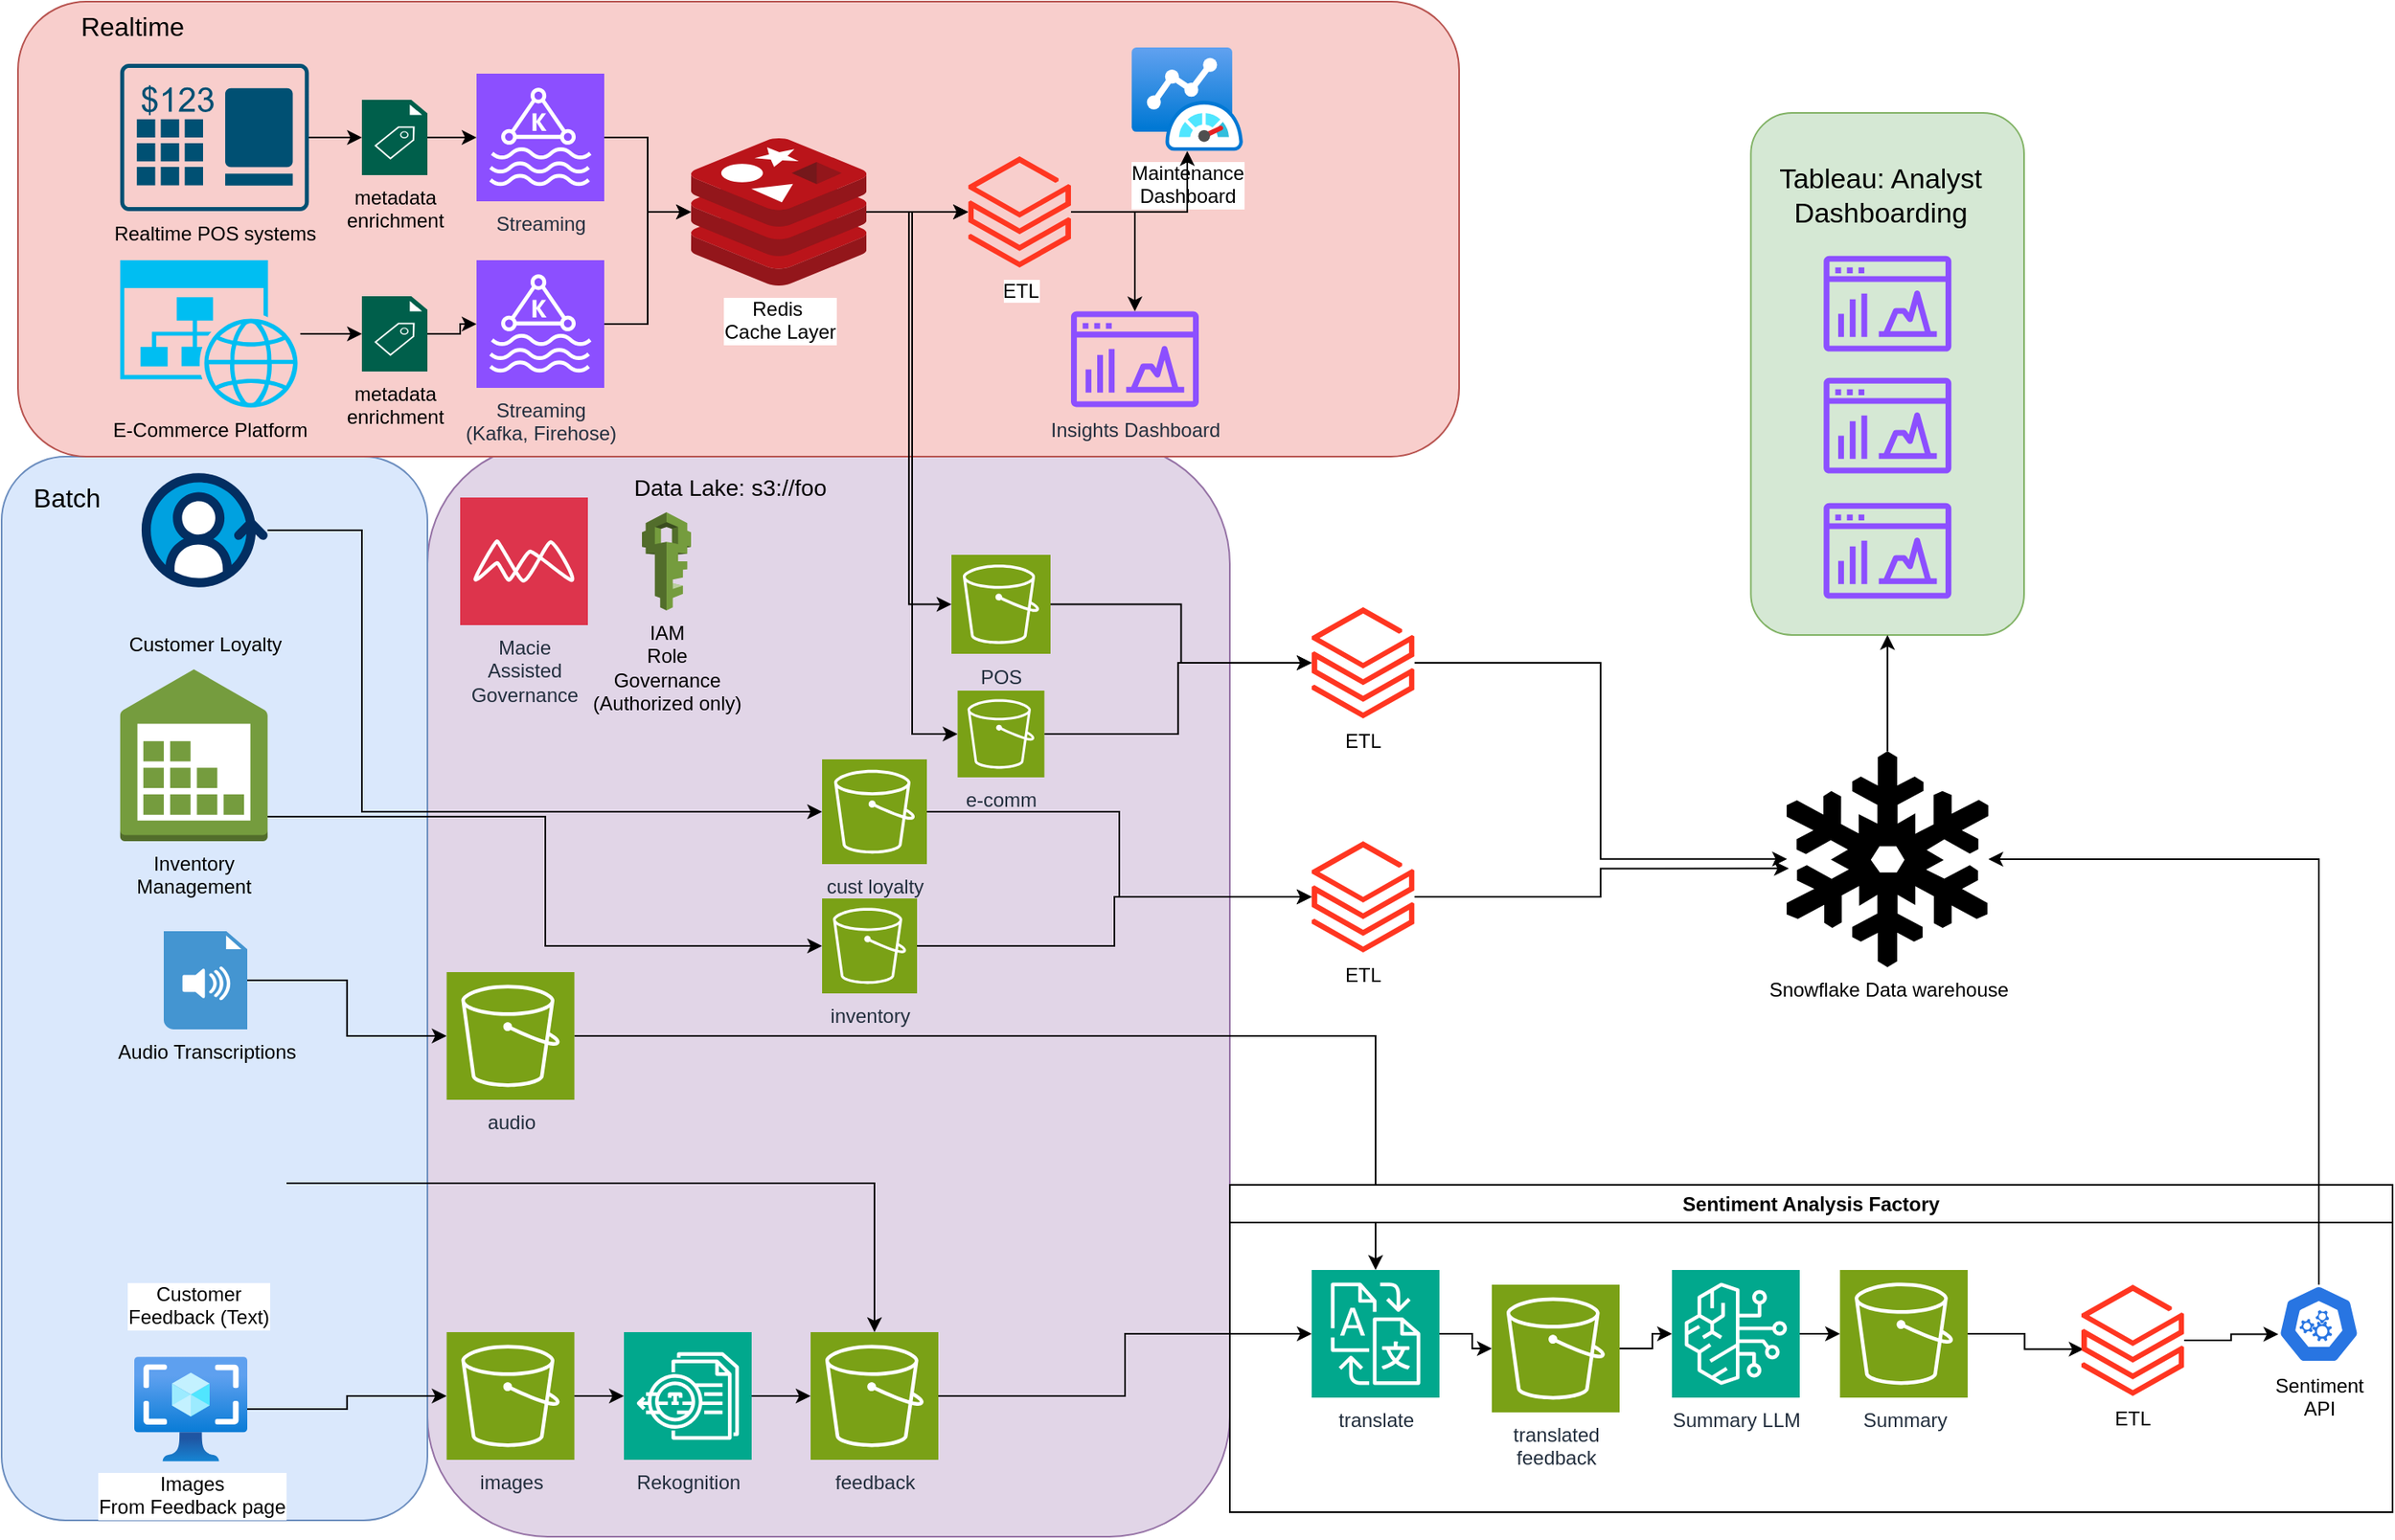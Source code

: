 <mxfile version="24.7.3" type="device">
  <diagram name="Page-1" id="2BfRxoZrWwSCoqgNsyMZ">
    <mxGraphModel dx="2528" dy="893" grid="1" gridSize="10" guides="1" tooltips="1" connect="1" arrows="1" fold="1" page="1" pageScale="1" pageWidth="850" pageHeight="1100" math="0" shadow="0">
      <root>
        <mxCell id="0" />
        <mxCell id="1" parent="0" />
        <mxCell id="VO-CeC91Fq87U0WWgzKU-139" value="" style="rounded=1;whiteSpace=wrap;html=1;fillColor=#d5e8d4;strokeColor=#82b366;" vertex="1" parent="1">
          <mxGeometry x="1018.18" y="170" width="166.82" height="319" as="geometry" />
        </mxCell>
        <mxCell id="VO-CeC91Fq87U0WWgzKU-131" value="" style="rounded=1;whiteSpace=wrap;html=1;fillColor=#e1d5e7;strokeColor=#9673a6;" vertex="1" parent="1">
          <mxGeometry x="210" y="371.95" width="490" height="668.05" as="geometry" />
        </mxCell>
        <mxCell id="VO-CeC91Fq87U0WWgzKU-121" value="" style="rounded=1;whiteSpace=wrap;html=1;fillColor=#dae8fc;strokeColor=#6c8ebf;" vertex="1" parent="1">
          <mxGeometry x="-50" y="380" width="260" height="650" as="geometry" />
        </mxCell>
        <mxCell id="VO-CeC91Fq87U0WWgzKU-120" value="" style="rounded=1;whiteSpace=wrap;html=1;fillColor=#f8cecc;strokeColor=#b85450;" vertex="1" parent="1">
          <mxGeometry x="-40" y="101.95" width="880" height="278.05" as="geometry" />
        </mxCell>
        <mxCell id="VO-CeC91Fq87U0WWgzKU-1" value="Realtime POS systems" style="sketch=0;points=[[0.015,0.015,0],[0.985,0.015,0],[0.985,0.985,0],[0.015,0.985,0],[0.25,0,0],[0.5,0,0],[0.75,0,0],[1,0.25,0],[1,0.5,0],[1,0.75,0],[0.75,1,0],[0.5,1,0],[0.25,1,0],[0,0.75,0],[0,0.5,0],[0,0.25,0]];verticalLabelPosition=bottom;html=1;verticalAlign=top;aspect=fixed;align=center;pointerEvents=1;shape=mxgraph.cisco19.pos;fillColor=#005073;strokeColor=none;" vertex="1" parent="1">
          <mxGeometry x="22.4" y="140" width="115.2" height="90" as="geometry" />
        </mxCell>
        <mxCell id="VO-CeC91Fq87U0WWgzKU-11" style="edgeStyle=orthogonalEdgeStyle;rounded=0;orthogonalLoop=1;jettySize=auto;html=1;" edge="1" parent="1" source="VO-CeC91Fq87U0WWgzKU-63" target="VO-CeC91Fq87U0WWgzKU-10">
          <mxGeometry relative="1" as="geometry" />
        </mxCell>
        <mxCell id="VO-CeC91Fq87U0WWgzKU-2" value="E-Commerce Platform" style="verticalLabelPosition=bottom;html=1;verticalAlign=top;align=center;strokeColor=none;fillColor=#00BEF2;shape=mxgraph.azure.website_generic;pointerEvents=1;" vertex="1" parent="1">
          <mxGeometry x="22.4" y="260" width="110" height="90" as="geometry" />
        </mxCell>
        <mxCell id="VO-CeC91Fq87U0WWgzKU-5" value="Inventory&lt;div&gt;Management&lt;/div&gt;" style="outlineConnect=0;dashed=0;verticalLabelPosition=bottom;verticalAlign=top;align=center;html=1;shape=mxgraph.aws3.inventory;fillColor=#759C3E;gradientColor=none;" vertex="1" parent="1">
          <mxGeometry x="22.4" y="510" width="90" height="105" as="geometry" />
        </mxCell>
        <mxCell id="VO-CeC91Fq87U0WWgzKU-6" value="Customer Loyalty" style="verticalLabelPosition=bottom;aspect=fixed;html=1;shape=mxgraph.salesforce.customer_360;" vertex="1" parent="1">
          <mxGeometry x="35.48" y="390" width="76.92" height="70" as="geometry" />
        </mxCell>
        <mxCell id="VO-CeC91Fq87U0WWgzKU-7" value="Audio Transcriptions" style="shadow=0;dashed=0;html=1;strokeColor=none;fillColor=#4495D1;labelPosition=center;verticalLabelPosition=bottom;verticalAlign=top;align=center;outlineConnect=0;shape=mxgraph.veeam.audio_file;" vertex="1" parent="1">
          <mxGeometry x="49" y="670" width="51" height="60" as="geometry" />
        </mxCell>
        <mxCell id="VO-CeC91Fq87U0WWgzKU-47" style="edgeStyle=orthogonalEdgeStyle;rounded=0;orthogonalLoop=1;jettySize=auto;html=1;" edge="1" parent="1" source="VO-CeC91Fq87U0WWgzKU-8" target="VO-CeC91Fq87U0WWgzKU-43">
          <mxGeometry relative="1" as="geometry" />
        </mxCell>
        <mxCell id="VO-CeC91Fq87U0WWgzKU-8" value="Customer&lt;div&gt;Feedback (Text)&lt;/div&gt;" style="shape=image;html=1;verticalAlign=top;verticalLabelPosition=bottom;labelBackgroundColor=#ffffff;imageAspect=0;aspect=fixed;image=https://cdn3.iconfinder.com/data/icons/customer-experience-1/32/Survey-128.png" vertex="1" parent="1">
          <mxGeometry x="16" y="770" width="108" height="108" as="geometry" />
        </mxCell>
        <mxCell id="VO-CeC91Fq87U0WWgzKU-27" style="edgeStyle=orthogonalEdgeStyle;rounded=0;orthogonalLoop=1;jettySize=auto;html=1;" edge="1" parent="1" source="VO-CeC91Fq87U0WWgzKU-9" target="VO-CeC91Fq87U0WWgzKU-25">
          <mxGeometry relative="1" as="geometry" />
        </mxCell>
        <mxCell id="VO-CeC91Fq87U0WWgzKU-9" value="Streaming" style="sketch=0;points=[[0,0,0],[0.25,0,0],[0.5,0,0],[0.75,0,0],[1,0,0],[0,1,0],[0.25,1,0],[0.5,1,0],[0.75,1,0],[1,1,0],[0,0.25,0],[0,0.5,0],[0,0.75,0],[1,0.25,0],[1,0.5,0],[1,0.75,0]];outlineConnect=0;fontColor=#232F3E;fillColor=#8C4FFF;strokeColor=#ffffff;dashed=0;verticalLabelPosition=bottom;verticalAlign=top;align=center;html=1;fontSize=12;fontStyle=0;aspect=fixed;shape=mxgraph.aws4.resourceIcon;resIcon=mxgraph.aws4.managed_streaming_for_kafka;" vertex="1" parent="1">
          <mxGeometry x="240" y="146" width="78" height="78" as="geometry" />
        </mxCell>
        <mxCell id="VO-CeC91Fq87U0WWgzKU-26" style="edgeStyle=orthogonalEdgeStyle;rounded=0;orthogonalLoop=1;jettySize=auto;html=1;" edge="1" parent="1" source="VO-CeC91Fq87U0WWgzKU-10" target="VO-CeC91Fq87U0WWgzKU-25">
          <mxGeometry relative="1" as="geometry" />
        </mxCell>
        <mxCell id="VO-CeC91Fq87U0WWgzKU-12" style="edgeStyle=orthogonalEdgeStyle;rounded=0;orthogonalLoop=1;jettySize=auto;html=1;entryX=0;entryY=0.5;entryDx=0;entryDy=0;entryPerimeter=0;" edge="1" parent="1" source="VO-CeC91Fq87U0WWgzKU-61" target="VO-CeC91Fq87U0WWgzKU-9">
          <mxGeometry relative="1" as="geometry" />
        </mxCell>
        <mxCell id="VO-CeC91Fq87U0WWgzKU-117" style="edgeStyle=orthogonalEdgeStyle;rounded=0;orthogonalLoop=1;jettySize=auto;html=1;" edge="1" parent="1" source="VO-CeC91Fq87U0WWgzKU-25" target="VO-CeC91Fq87U0WWgzKU-115">
          <mxGeometry relative="1" as="geometry" />
        </mxCell>
        <mxCell id="VO-CeC91Fq87U0WWgzKU-25" value="Redis&amp;nbsp;&lt;div&gt;Cache Layer&lt;/div&gt;" style="image;sketch=0;aspect=fixed;html=1;points=[];align=center;fontSize=12;image=img/lib/mscae/Cache_Redis_Product.svg;" vertex="1" parent="1">
          <mxGeometry x="371" y="185.5" width="107.14" height="90" as="geometry" />
        </mxCell>
        <mxCell id="VO-CeC91Fq87U0WWgzKU-143" style="edgeStyle=orthogonalEdgeStyle;rounded=0;orthogonalLoop=1;jettySize=auto;html=1;entryX=0.5;entryY=1;entryDx=0;entryDy=0;" edge="1" parent="1" source="VO-CeC91Fq87U0WWgzKU-38" target="VO-CeC91Fq87U0WWgzKU-139">
          <mxGeometry relative="1" as="geometry" />
        </mxCell>
        <mxCell id="VO-CeC91Fq87U0WWgzKU-38" value="Snowflake Data warehouse" style="shape=mxgraph.signs.nature.snowflake;html=1;pointerEvents=1;fillColor=#000000;strokeColor=none;verticalLabelPosition=bottom;verticalAlign=top;align=center;" vertex="1" parent="1">
          <mxGeometry x="1040" y="560" width="123.18" height="132" as="geometry" />
        </mxCell>
        <mxCell id="VO-CeC91Fq87U0WWgzKU-44" style="edgeStyle=orthogonalEdgeStyle;rounded=0;orthogonalLoop=1;jettySize=auto;html=1;entryX=0;entryY=0.5;entryDx=0;entryDy=0;entryPerimeter=0;" edge="1" parent="1" source="VO-CeC91Fq87U0WWgzKU-6" target="VO-CeC91Fq87U0WWgzKU-40">
          <mxGeometry relative="1" as="geometry">
            <Array as="points">
              <mxPoint x="170" y="425" />
              <mxPoint x="170" y="597" />
            </Array>
          </mxGeometry>
        </mxCell>
        <mxCell id="VO-CeC91Fq87U0WWgzKU-46" style="edgeStyle=orthogonalEdgeStyle;rounded=0;orthogonalLoop=1;jettySize=auto;html=1;entryX=0;entryY=0.5;entryDx=0;entryDy=0;entryPerimeter=0;" edge="1" parent="1" source="VO-CeC91Fq87U0WWgzKU-7" target="VO-CeC91Fq87U0WWgzKU-42">
          <mxGeometry relative="1" as="geometry" />
        </mxCell>
        <mxCell id="VO-CeC91Fq87U0WWgzKU-62" value="" style="edgeStyle=orthogonalEdgeStyle;rounded=0;orthogonalLoop=1;jettySize=auto;html=1;entryX=0;entryY=0.5;entryDx=0;entryDy=0;entryPerimeter=0;" edge="1" parent="1" source="VO-CeC91Fq87U0WWgzKU-1" target="VO-CeC91Fq87U0WWgzKU-61">
          <mxGeometry relative="1" as="geometry">
            <mxPoint x="138" y="185" as="sourcePoint" />
            <mxPoint x="320" y="172" as="targetPoint" />
          </mxGeometry>
        </mxCell>
        <mxCell id="VO-CeC91Fq87U0WWgzKU-61" value="metadata&lt;div&gt;enrichment&lt;/div&gt;" style="sketch=0;pointerEvents=1;shadow=0;dashed=0;html=1;strokeColor=none;fillColor=#005F4B;labelPosition=center;verticalLabelPosition=bottom;verticalAlign=top;align=center;outlineConnect=0;shape=mxgraph.veeam2.metadata_file;" vertex="1" parent="1">
          <mxGeometry x="170" y="161.95" width="40" height="46.1" as="geometry" />
        </mxCell>
        <mxCell id="VO-CeC91Fq87U0WWgzKU-64" value="" style="edgeStyle=orthogonalEdgeStyle;rounded=0;orthogonalLoop=1;jettySize=auto;html=1;" edge="1" parent="1" source="VO-CeC91Fq87U0WWgzKU-2" target="VO-CeC91Fq87U0WWgzKU-63">
          <mxGeometry relative="1" as="geometry">
            <mxPoint x="132" y="305" as="sourcePoint" />
            <mxPoint x="300" y="279" as="targetPoint" />
          </mxGeometry>
        </mxCell>
        <mxCell id="VO-CeC91Fq87U0WWgzKU-63" value="metadata&lt;div&gt;enrichment&lt;/div&gt;" style="sketch=0;pointerEvents=1;shadow=0;dashed=0;html=1;strokeColor=none;fillColor=#005F4B;labelPosition=center;verticalLabelPosition=bottom;verticalAlign=top;align=center;outlineConnect=0;shape=mxgraph.veeam2.metadata_file;" vertex="1" parent="1">
          <mxGeometry x="170" y="281.95" width="40" height="46.1" as="geometry" />
        </mxCell>
        <mxCell id="VO-CeC91Fq87U0WWgzKU-56" style="edgeStyle=orthogonalEdgeStyle;rounded=0;orthogonalLoop=1;jettySize=auto;html=1;exitX=1;exitY=0.5;exitDx=0;exitDy=0;exitPerimeter=0;" edge="1" parent="1" source="VO-CeC91Fq87U0WWgzKU-43" target="VO-CeC91Fq87U0WWgzKU-55">
          <mxGeometry relative="1" as="geometry" />
        </mxCell>
        <mxCell id="VO-CeC91Fq87U0WWgzKU-68" style="edgeStyle=orthogonalEdgeStyle;rounded=0;orthogonalLoop=1;jettySize=auto;html=1;entryX=0.5;entryY=0;entryDx=0;entryDy=0;entryPerimeter=0;" edge="1" parent="1" source="VO-CeC91Fq87U0WWgzKU-42" target="VO-CeC91Fq87U0WWgzKU-55">
          <mxGeometry relative="1" as="geometry" />
        </mxCell>
        <mxCell id="VO-CeC91Fq87U0WWgzKU-76" style="edgeStyle=orthogonalEdgeStyle;rounded=0;orthogonalLoop=1;jettySize=auto;html=1;" edge="1" parent="1" source="VO-CeC91Fq87U0WWgzKU-74" target="VO-CeC91Fq87U0WWgzKU-75">
          <mxGeometry relative="1" as="geometry" />
        </mxCell>
        <mxCell id="VO-CeC91Fq87U0WWgzKU-74" value="Images&lt;div&gt;From Feedback page&lt;/div&gt;" style="image;aspect=fixed;html=1;points=[];align=center;fontSize=12;image=img/lib/azure2/compute/Images.svg;" vertex="1" parent="1">
          <mxGeometry x="31" y="930" width="69" height="64" as="geometry" />
        </mxCell>
        <mxCell id="VO-CeC91Fq87U0WWgzKU-85" value="Sentiment Analysis Factory" style="swimlane;whiteSpace=wrap;html=1;" vertex="1" parent="1">
          <mxGeometry x="700" y="825" width="710" height="200" as="geometry" />
        </mxCell>
        <mxCell id="VO-CeC91Fq87U0WWgzKU-87" value="Sentiment&lt;div&gt;API&lt;/div&gt;" style="aspect=fixed;sketch=0;html=1;dashed=0;whitespace=wrap;verticalLabelPosition=bottom;verticalAlign=top;fillColor=#2875E2;strokeColor=#ffffff;points=[[0.005,0.63,0],[0.1,0.2,0],[0.9,0.2,0],[0.5,0,0],[0.995,0.63,0],[0.72,0.99,0],[0.5,1,0],[0.28,0.99,0]];shape=mxgraph.kubernetes.icon2;prIcon=api" vertex="1" parent="VO-CeC91Fq87U0WWgzKU-85">
          <mxGeometry x="640" y="61" width="50" height="48" as="geometry" />
        </mxCell>
        <mxCell id="VO-CeC91Fq87U0WWgzKU-55" value="translate" style="sketch=0;points=[[0,0,0],[0.25,0,0],[0.5,0,0],[0.75,0,0],[1,0,0],[0,1,0],[0.25,1,0],[0.5,1,0],[0.75,1,0],[1,1,0],[0,0.25,0],[0,0.5,0],[0,0.75,0],[1,0.25,0],[1,0.5,0],[1,0.75,0]];outlineConnect=0;fontColor=#232F3E;fillColor=#01A88D;strokeColor=#ffffff;dashed=0;verticalLabelPosition=bottom;verticalAlign=top;align=center;html=1;fontSize=12;fontStyle=0;aspect=fixed;shape=mxgraph.aws4.resourceIcon;resIcon=mxgraph.aws4.translate;" vertex="1" parent="VO-CeC91Fq87U0WWgzKU-85">
          <mxGeometry x="50" y="52" width="78" height="78" as="geometry" />
        </mxCell>
        <mxCell id="VO-CeC91Fq87U0WWgzKU-65" value="translated&lt;div&gt;feedback&lt;/div&gt;" style="sketch=0;points=[[0,0,0],[0.25,0,0],[0.5,0,0],[0.75,0,0],[1,0,0],[0,1,0],[0.25,1,0],[0.5,1,0],[0.75,1,0],[1,1,0],[0,0.25,0],[0,0.5,0],[0,0.75,0],[1,0.25,0],[1,0.5,0],[1,0.75,0]];outlineConnect=0;fontColor=#232F3E;fillColor=#7AA116;strokeColor=#ffffff;dashed=0;verticalLabelPosition=bottom;verticalAlign=top;align=center;html=1;fontSize=12;fontStyle=0;aspect=fixed;shape=mxgraph.aws4.resourceIcon;resIcon=mxgraph.aws4.s3;" vertex="1" parent="VO-CeC91Fq87U0WWgzKU-85">
          <mxGeometry x="160" y="61" width="78" height="78" as="geometry" />
        </mxCell>
        <mxCell id="VO-CeC91Fq87U0WWgzKU-70" value="Summary LLM" style="sketch=0;points=[[0,0,0],[0.25,0,0],[0.5,0,0],[0.75,0,0],[1,0,0],[0,1,0],[0.25,1,0],[0.5,1,0],[0.75,1,0],[1,1,0],[0,0.25,0],[0,0.5,0],[0,0.75,0],[1,0.25,0],[1,0.5,0],[1,0.75,0]];outlineConnect=0;fontColor=#232F3E;fillColor=#01A88D;strokeColor=#ffffff;dashed=0;verticalLabelPosition=bottom;verticalAlign=top;align=center;html=1;fontSize=12;fontStyle=0;aspect=fixed;shape=mxgraph.aws4.resourceIcon;resIcon=mxgraph.aws4.bedrock;" vertex="1" parent="VO-CeC91Fq87U0WWgzKU-85">
          <mxGeometry x="270" y="52" width="78" height="78" as="geometry" />
        </mxCell>
        <mxCell id="VO-CeC91Fq87U0WWgzKU-71" style="edgeStyle=orthogonalEdgeStyle;rounded=0;orthogonalLoop=1;jettySize=auto;html=1;" edge="1" parent="VO-CeC91Fq87U0WWgzKU-85" source="VO-CeC91Fq87U0WWgzKU-65" target="VO-CeC91Fq87U0WWgzKU-70">
          <mxGeometry relative="1" as="geometry" />
        </mxCell>
        <mxCell id="VO-CeC91Fq87U0WWgzKU-72" value="Summary" style="sketch=0;points=[[0,0,0],[0.25,0,0],[0.5,0,0],[0.75,0,0],[1,0,0],[0,1,0],[0.25,1,0],[0.5,1,0],[0.75,1,0],[1,1,0],[0,0.25,0],[0,0.5,0],[0,0.75,0],[1,0.25,0],[1,0.5,0],[1,0.75,0]];outlineConnect=0;fontColor=#232F3E;fillColor=#7AA116;strokeColor=#ffffff;dashed=0;verticalLabelPosition=bottom;verticalAlign=top;align=center;html=1;fontSize=12;fontStyle=0;aspect=fixed;shape=mxgraph.aws4.resourceIcon;resIcon=mxgraph.aws4.s3;" vertex="1" parent="VO-CeC91Fq87U0WWgzKU-85">
          <mxGeometry x="372.59" y="52" width="78" height="78" as="geometry" />
        </mxCell>
        <mxCell id="VO-CeC91Fq87U0WWgzKU-73" style="edgeStyle=orthogonalEdgeStyle;rounded=0;orthogonalLoop=1;jettySize=auto;html=1;" edge="1" parent="VO-CeC91Fq87U0WWgzKU-85" source="VO-CeC91Fq87U0WWgzKU-70" target="VO-CeC91Fq87U0WWgzKU-72">
          <mxGeometry relative="1" as="geometry" />
        </mxCell>
        <mxCell id="VO-CeC91Fq87U0WWgzKU-90" value="" style="edgeStyle=orthogonalEdgeStyle;rounded=0;orthogonalLoop=1;jettySize=auto;html=1;entryX=0.022;entryY=0.58;entryDx=0;entryDy=0;entryPerimeter=0;" edge="1" parent="VO-CeC91Fq87U0WWgzKU-85" source="VO-CeC91Fq87U0WWgzKU-72" target="VO-CeC91Fq87U0WWgzKU-135">
          <mxGeometry relative="1" as="geometry">
            <mxPoint x="451" y="111" as="sourcePoint" />
            <mxPoint x="490.6" y="98.8" as="targetPoint" />
          </mxGeometry>
        </mxCell>
        <mxCell id="VO-CeC91Fq87U0WWgzKU-134" style="edgeStyle=orthogonalEdgeStyle;rounded=0;orthogonalLoop=1;jettySize=auto;html=1;entryX=0;entryY=0.5;entryDx=0;entryDy=0;entryPerimeter=0;" edge="1" parent="VO-CeC91Fq87U0WWgzKU-85" source="VO-CeC91Fq87U0WWgzKU-55" target="VO-CeC91Fq87U0WWgzKU-65">
          <mxGeometry relative="1" as="geometry" />
        </mxCell>
        <mxCell id="VO-CeC91Fq87U0WWgzKU-135" value="ETL" style="image;aspect=fixed;html=1;points=[];align=center;fontSize=12;image=img/lib/azure2/analytics/Azure_Databricks.svg;" vertex="1" parent="VO-CeC91Fq87U0WWgzKU-85">
          <mxGeometry x="520" y="61" width="62.8" height="68" as="geometry" />
        </mxCell>
        <mxCell id="VO-CeC91Fq87U0WWgzKU-137" style="edgeStyle=orthogonalEdgeStyle;rounded=0;orthogonalLoop=1;jettySize=auto;html=1;entryX=0.005;entryY=0.63;entryDx=0;entryDy=0;entryPerimeter=0;" edge="1" parent="VO-CeC91Fq87U0WWgzKU-85" source="VO-CeC91Fq87U0WWgzKU-135" target="VO-CeC91Fq87U0WWgzKU-87">
          <mxGeometry relative="1" as="geometry" />
        </mxCell>
        <mxCell id="VO-CeC91Fq87U0WWgzKU-94" style="edgeStyle=orthogonalEdgeStyle;rounded=0;orthogonalLoop=1;jettySize=auto;html=1;entryX=0.011;entryY=0.543;entryDx=0;entryDy=0;entryPerimeter=0;" edge="1" parent="1" source="VO-CeC91Fq87U0WWgzKU-109" target="VO-CeC91Fq87U0WWgzKU-38">
          <mxGeometry relative="1" as="geometry" />
        </mxCell>
        <mxCell id="VO-CeC91Fq87U0WWgzKU-95" style="edgeStyle=orthogonalEdgeStyle;rounded=0;orthogonalLoop=1;jettySize=auto;html=1;" edge="1" parent="1" source="VO-CeC91Fq87U0WWgzKU-87" target="VO-CeC91Fq87U0WWgzKU-38">
          <mxGeometry relative="1" as="geometry">
            <Array as="points">
              <mxPoint x="1365" y="626" />
            </Array>
          </mxGeometry>
        </mxCell>
        <mxCell id="VO-CeC91Fq87U0WWgzKU-97" style="edgeStyle=orthogonalEdgeStyle;rounded=0;orthogonalLoop=1;jettySize=auto;html=1;entryX=0;entryY=0.5;entryDx=0;entryDy=0;entryPerimeter=0;" edge="1" parent="1" source="VO-CeC91Fq87U0WWgzKU-5" target="VO-CeC91Fq87U0WWgzKU-41">
          <mxGeometry relative="1" as="geometry">
            <Array as="points">
              <mxPoint x="282" y="600" />
              <mxPoint x="282" y="679" />
            </Array>
          </mxGeometry>
        </mxCell>
        <mxCell id="VO-CeC91Fq87U0WWgzKU-101" style="edgeStyle=orthogonalEdgeStyle;rounded=0;orthogonalLoop=1;jettySize=auto;html=1;entryX=0;entryY=0.5;entryDx=0;entryDy=0;entryPerimeter=0;" edge="1" parent="1" source="VO-CeC91Fq87U0WWgzKU-25" target="VO-CeC91Fq87U0WWgzKU-51">
          <mxGeometry relative="1" as="geometry" />
        </mxCell>
        <mxCell id="VO-CeC91Fq87U0WWgzKU-102" style="edgeStyle=orthogonalEdgeStyle;rounded=0;orthogonalLoop=1;jettySize=auto;html=1;entryX=0;entryY=0.5;entryDx=0;entryDy=0;entryPerimeter=0;" edge="1" parent="1" source="VO-CeC91Fq87U0WWgzKU-25" target="VO-CeC91Fq87U0WWgzKU-48">
          <mxGeometry relative="1" as="geometry">
            <Array as="points">
              <mxPoint x="506" y="231" />
              <mxPoint x="506" y="549" />
            </Array>
          </mxGeometry>
        </mxCell>
        <mxCell id="VO-CeC91Fq87U0WWgzKU-106" style="edgeStyle=orthogonalEdgeStyle;rounded=0;orthogonalLoop=1;jettySize=auto;html=1;entryX=0.002;entryY=0.499;entryDx=0;entryDy=0;entryPerimeter=0;" edge="1" parent="1" source="VO-CeC91Fq87U0WWgzKU-107" target="VO-CeC91Fq87U0WWgzKU-38">
          <mxGeometry relative="1" as="geometry" />
        </mxCell>
        <mxCell id="VO-CeC91Fq87U0WWgzKU-107" value="ETL" style="image;aspect=fixed;html=1;points=[];align=center;fontSize=12;image=img/lib/azure2/analytics/Azure_Databricks.svg;" vertex="1" parent="1">
          <mxGeometry x="750" y="472" width="62.8" height="68" as="geometry" />
        </mxCell>
        <mxCell id="VO-CeC91Fq87U0WWgzKU-109" value="ETL" style="image;aspect=fixed;html=1;points=[];align=center;fontSize=12;image=img/lib/azure2/analytics/Azure_Databricks.svg;" vertex="1" parent="1">
          <mxGeometry x="750" y="615" width="62.8" height="68" as="geometry" />
        </mxCell>
        <mxCell id="VO-CeC91Fq87U0WWgzKU-111" style="edgeStyle=orthogonalEdgeStyle;rounded=0;orthogonalLoop=1;jettySize=auto;html=1;" edge="1" parent="1" source="VO-CeC91Fq87U0WWgzKU-51" target="VO-CeC91Fq87U0WWgzKU-107">
          <mxGeometry relative="1" as="geometry" />
        </mxCell>
        <mxCell id="VO-CeC91Fq87U0WWgzKU-112" style="edgeStyle=orthogonalEdgeStyle;rounded=0;orthogonalLoop=1;jettySize=auto;html=1;" edge="1" parent="1" source="VO-CeC91Fq87U0WWgzKU-48" target="VO-CeC91Fq87U0WWgzKU-107">
          <mxGeometry relative="1" as="geometry" />
        </mxCell>
        <mxCell id="VO-CeC91Fq87U0WWgzKU-113" style="edgeStyle=orthogonalEdgeStyle;rounded=0;orthogonalLoop=1;jettySize=auto;html=1;" edge="1" parent="1" source="VO-CeC91Fq87U0WWgzKU-40" target="VO-CeC91Fq87U0WWgzKU-109">
          <mxGeometry relative="1" as="geometry" />
        </mxCell>
        <mxCell id="VO-CeC91Fq87U0WWgzKU-114" style="edgeStyle=orthogonalEdgeStyle;rounded=0;orthogonalLoop=1;jettySize=auto;html=1;" edge="1" parent="1" source="VO-CeC91Fq87U0WWgzKU-41" target="VO-CeC91Fq87U0WWgzKU-109">
          <mxGeometry relative="1" as="geometry" />
        </mxCell>
        <mxCell id="VO-CeC91Fq87U0WWgzKU-116" value="" style="edgeStyle=orthogonalEdgeStyle;rounded=0;orthogonalLoop=1;jettySize=auto;html=1;" edge="1" parent="1" source="VO-CeC91Fq87U0WWgzKU-25" target="VO-CeC91Fq87U0WWgzKU-115">
          <mxGeometry relative="1" as="geometry">
            <mxPoint x="478" y="231" as="sourcePoint" />
            <mxPoint x="640" y="162" as="targetPoint" />
          </mxGeometry>
        </mxCell>
        <mxCell id="VO-CeC91Fq87U0WWgzKU-10" value="Streaming&lt;div&gt;(Kafka, Firehose)&lt;/div&gt;" style="sketch=0;points=[[0,0,0],[0.25,0,0],[0.5,0,0],[0.75,0,0],[1,0,0],[0,1,0],[0.25,1,0],[0.5,1,0],[0.75,1,0],[1,1,0],[0,0.25,0],[0,0.5,0],[0,0.75,0],[1,0.25,0],[1,0.5,0],[1,0.75,0]];outlineConnect=0;fontColor=#232F3E;fillColor=#8C4FFF;strokeColor=#ffffff;dashed=0;verticalLabelPosition=bottom;verticalAlign=top;align=center;html=1;fontSize=12;fontStyle=0;aspect=fixed;shape=mxgraph.aws4.resourceIcon;resIcon=mxgraph.aws4.managed_streaming_for_kafka;" vertex="1" parent="1">
          <mxGeometry x="240" y="260" width="78" height="78" as="geometry" />
        </mxCell>
        <mxCell id="VO-CeC91Fq87U0WWgzKU-32" value="Insights Dashboard" style="sketch=0;outlineConnect=0;fontColor=#232F3E;gradientColor=none;fillColor=#8C4FFF;strokeColor=none;dashed=0;verticalLabelPosition=bottom;verticalAlign=top;align=center;html=1;fontSize=12;fontStyle=0;aspect=fixed;pointerEvents=1;shape=mxgraph.aws4.opensearch_dashboards;" vertex="1" parent="1">
          <mxGeometry x="603" y="291" width="78" height="59" as="geometry" />
        </mxCell>
        <mxCell id="VO-CeC91Fq87U0WWgzKU-29" value="Maintenance&lt;div&gt;Dashboard&lt;/div&gt;" style="image;aspect=fixed;html=1;points=[];align=center;fontSize=12;image=img/lib/azure2/other/Azure_Monitor_Dashboard.svg;" vertex="1" parent="1">
          <mxGeometry x="640" y="130" width="68" height="63.2" as="geometry" />
        </mxCell>
        <mxCell id="VO-CeC91Fq87U0WWgzKU-119" style="edgeStyle=orthogonalEdgeStyle;rounded=0;orthogonalLoop=1;jettySize=auto;html=1;" edge="1" parent="1" source="VO-CeC91Fq87U0WWgzKU-115" target="VO-CeC91Fq87U0WWgzKU-32">
          <mxGeometry relative="1" as="geometry">
            <Array as="points">
              <mxPoint x="642" y="231" />
            </Array>
          </mxGeometry>
        </mxCell>
        <mxCell id="VO-CeC91Fq87U0WWgzKU-115" value="ETL" style="image;aspect=fixed;html=1;points=[];align=center;fontSize=12;image=img/lib/azure2/analytics/Azure_Databricks.svg;" vertex="1" parent="1">
          <mxGeometry x="540.2" y="196.5" width="62.8" height="68" as="geometry" />
        </mxCell>
        <mxCell id="VO-CeC91Fq87U0WWgzKU-30" style="edgeStyle=orthogonalEdgeStyle;rounded=0;orthogonalLoop=1;jettySize=auto;html=1;" edge="1" parent="1" source="VO-CeC91Fq87U0WWgzKU-115" target="VO-CeC91Fq87U0WWgzKU-29">
          <mxGeometry relative="1" as="geometry" />
        </mxCell>
        <mxCell id="VO-CeC91Fq87U0WWgzKU-122" value="" style="sketch=0;outlineConnect=0;fontColor=#232F3E;gradientColor=none;fillColor=#8C4FFF;strokeColor=none;dashed=0;verticalLabelPosition=bottom;verticalAlign=top;align=center;html=1;fontSize=12;fontStyle=0;aspect=fixed;pointerEvents=1;shape=mxgraph.aws4.opensearch_dashboards;" vertex="1" parent="1">
          <mxGeometry x="1062.59" y="331.55" width="78" height="59" as="geometry" />
        </mxCell>
        <mxCell id="VO-CeC91Fq87U0WWgzKU-123" value="" style="sketch=0;outlineConnect=0;fontColor=#232F3E;gradientColor=none;fillColor=#8C4FFF;strokeColor=none;dashed=0;verticalLabelPosition=bottom;verticalAlign=top;align=center;html=1;fontSize=12;fontStyle=0;aspect=fixed;pointerEvents=1;shape=mxgraph.aws4.opensearch_dashboards;" vertex="1" parent="1">
          <mxGeometry x="1062.59" y="257.05" width="78" height="59" as="geometry" />
        </mxCell>
        <mxCell id="VO-CeC91Fq87U0WWgzKU-124" value="" style="sketch=0;outlineConnect=0;fontColor=#232F3E;gradientColor=none;fillColor=#8C4FFF;strokeColor=none;dashed=0;verticalLabelPosition=bottom;verticalAlign=top;align=center;html=1;fontSize=12;fontStyle=0;aspect=fixed;pointerEvents=1;shape=mxgraph.aws4.opensearch_dashboards;" vertex="1" parent="1">
          <mxGeometry x="1062.59" y="408.05" width="78" height="59" as="geometry" />
        </mxCell>
        <mxCell id="VO-CeC91Fq87U0WWgzKU-128" value="Realtime" style="text;html=1;align=center;verticalAlign=middle;whiteSpace=wrap;rounded=0;fontSize=16;" vertex="1" parent="1">
          <mxGeometry y="101.95" width="60" height="30" as="geometry" />
        </mxCell>
        <mxCell id="VO-CeC91Fq87U0WWgzKU-130" value="Batch" style="text;html=1;align=center;verticalAlign=middle;whiteSpace=wrap;rounded=0;fontSize=16;" vertex="1" parent="1">
          <mxGeometry x="-40" y="390.0" width="60" height="30" as="geometry" />
        </mxCell>
        <mxCell id="VO-CeC91Fq87U0WWgzKU-40" value="cust loyalty" style="sketch=0;points=[[0,0,0],[0.25,0,0],[0.5,0,0],[0.75,0,0],[1,0,0],[0,1,0],[0.25,1,0],[0.5,1,0],[0.75,1,0],[1,1,0],[0,0.25,0],[0,0.5,0],[0,0.75,0],[1,0.25,0],[1,0.5,0],[1,0.75,0]];outlineConnect=0;fontColor=#232F3E;fillColor=#7AA116;strokeColor=#ffffff;dashed=0;verticalLabelPosition=bottom;verticalAlign=top;align=center;html=1;fontSize=12;fontStyle=0;aspect=fixed;shape=mxgraph.aws4.resourceIcon;resIcon=mxgraph.aws4.s3;" vertex="1" parent="1">
          <mxGeometry x="451" y="565" width="64" height="64" as="geometry" />
        </mxCell>
        <mxCell id="VO-CeC91Fq87U0WWgzKU-43" value="feedback" style="sketch=0;points=[[0,0,0],[0.25,0,0],[0.5,0,0],[0.75,0,0],[1,0,0],[0,1,0],[0.25,1,0],[0.5,1,0],[0.75,1,0],[1,1,0],[0,0.25,0],[0,0.5,0],[0,0.75,0],[1,0.25,0],[1,0.5,0],[1,0.75,0]];outlineConnect=0;fontColor=#232F3E;fillColor=#7AA116;strokeColor=#ffffff;dashed=0;verticalLabelPosition=bottom;verticalAlign=top;align=center;html=1;fontSize=12;fontStyle=0;aspect=fixed;shape=mxgraph.aws4.resourceIcon;resIcon=mxgraph.aws4.s3;" vertex="1" parent="1">
          <mxGeometry x="444" y="915" width="78" height="78" as="geometry" />
        </mxCell>
        <mxCell id="VO-CeC91Fq87U0WWgzKU-42" value="audio" style="sketch=0;points=[[0,0,0],[0.25,0,0],[0.5,0,0],[0.75,0,0],[1,0,0],[0,1,0],[0.25,1,0],[0.5,1,0],[0.75,1,0],[1,1,0],[0,0.25,0],[0,0.5,0],[0,0.75,0],[1,0.25,0],[1,0.5,0],[1,0.75,0]];outlineConnect=0;fontColor=#232F3E;fillColor=#7AA116;strokeColor=#ffffff;dashed=0;verticalLabelPosition=bottom;verticalAlign=top;align=center;html=1;fontSize=12;fontStyle=0;aspect=fixed;shape=mxgraph.aws4.resourceIcon;resIcon=mxgraph.aws4.s3;" vertex="1" parent="1">
          <mxGeometry x="221.75" y="695" width="78" height="78" as="geometry" />
        </mxCell>
        <mxCell id="VO-CeC91Fq87U0WWgzKU-41" value="inventory" style="sketch=0;points=[[0,0,0],[0.25,0,0],[0.5,0,0],[0.75,0,0],[1,0,0],[0,1,0],[0.25,1,0],[0.5,1,0],[0.75,1,0],[1,1,0],[0,0.25,0],[0,0.5,0],[0,0.75,0],[1,0.25,0],[1,0.5,0],[1,0.75,0]];outlineConnect=0;fontColor=#232F3E;fillColor=#7AA116;strokeColor=#ffffff;dashed=0;verticalLabelPosition=bottom;verticalAlign=top;align=center;html=1;fontSize=12;fontStyle=0;aspect=fixed;shape=mxgraph.aws4.resourceIcon;resIcon=mxgraph.aws4.s3;" vertex="1" parent="1">
          <mxGeometry x="451" y="650" width="58" height="58" as="geometry" />
        </mxCell>
        <mxCell id="VO-CeC91Fq87U0WWgzKU-48" value="e-comm" style="sketch=0;points=[[0,0,0],[0.25,0,0],[0.5,0,0],[0.75,0,0],[1,0,0],[0,1,0],[0.25,1,0],[0.5,1,0],[0.75,1,0],[1,1,0],[0,0.25,0],[0,0.5,0],[0,0.75,0],[1,0.25,0],[1,0.5,0],[1,0.75,0]];outlineConnect=0;fontColor=#232F3E;fillColor=#7AA116;strokeColor=#ffffff;dashed=0;verticalLabelPosition=bottom;verticalAlign=top;align=center;html=1;fontSize=12;fontStyle=0;aspect=fixed;shape=mxgraph.aws4.resourceIcon;resIcon=mxgraph.aws4.s3;" vertex="1" parent="1">
          <mxGeometry x="533.75" y="523" width="53" height="53" as="geometry" />
        </mxCell>
        <mxCell id="VO-CeC91Fq87U0WWgzKU-51" value="POS" style="sketch=0;points=[[0,0,0],[0.25,0,0],[0.5,0,0],[0.75,0,0],[1,0,0],[0,1,0],[0.25,1,0],[0.5,1,0],[0.75,1,0],[1,1,0],[0,0.25,0],[0,0.5,0],[0,0.75,0],[1,0.25,0],[1,0.5,0],[1,0.75,0]];outlineConnect=0;fontColor=#232F3E;fillColor=#7AA116;strokeColor=#ffffff;dashed=0;verticalLabelPosition=bottom;verticalAlign=top;align=center;html=1;fontSize=12;fontStyle=0;aspect=fixed;shape=mxgraph.aws4.resourceIcon;resIcon=mxgraph.aws4.s3;" vertex="1" parent="1">
          <mxGeometry x="530" y="440" width="60.5" height="60.5" as="geometry" />
        </mxCell>
        <mxCell id="VO-CeC91Fq87U0WWgzKU-53" value="Macie&lt;div&gt;Assisted&lt;/div&gt;&lt;div&gt;Governance&lt;/div&gt;" style="sketch=0;points=[[0,0,0],[0.25,0,0],[0.5,0,0],[0.75,0,0],[1,0,0],[0,1,0],[0.25,1,0],[0.5,1,0],[0.75,1,0],[1,1,0],[0,0.25,0],[0,0.5,0],[0,0.75,0],[1,0.25,0],[1,0.5,0],[1,0.75,0]];outlineConnect=0;fontColor=#232F3E;fillColor=#DD344C;strokeColor=#ffffff;dashed=0;verticalLabelPosition=bottom;verticalAlign=top;align=center;html=1;fontSize=12;fontStyle=0;aspect=fixed;shape=mxgraph.aws4.resourceIcon;resIcon=mxgraph.aws4.macie;" vertex="1" parent="1">
          <mxGeometry x="230" y="405" width="78" height="78" as="geometry" />
        </mxCell>
        <mxCell id="VO-CeC91Fq87U0WWgzKU-59" value="IAM&lt;div&gt;Role&lt;/div&gt;&lt;div&gt;Governance&lt;/div&gt;&lt;div&gt;(Authorized only)&lt;/div&gt;" style="outlineConnect=0;dashed=0;verticalLabelPosition=bottom;verticalAlign=top;align=center;html=1;shape=mxgraph.aws3.iam;fillColor=#759C3E;gradientColor=none;" vertex="1" parent="1">
          <mxGeometry x="341" y="414" width="30" height="60" as="geometry" />
        </mxCell>
        <mxCell id="VO-CeC91Fq87U0WWgzKU-75" value="images" style="sketch=0;points=[[0,0,0],[0.25,0,0],[0.5,0,0],[0.75,0,0],[1,0,0],[0,1,0],[0.25,1,0],[0.5,1,0],[0.75,1,0],[1,1,0],[0,0.25,0],[0,0.5,0],[0,0.75,0],[1,0.25,0],[1,0.5,0],[1,0.75,0]];outlineConnect=0;fontColor=#232F3E;fillColor=#7AA116;strokeColor=#ffffff;dashed=0;verticalLabelPosition=bottom;verticalAlign=top;align=center;html=1;fontSize=12;fontStyle=0;aspect=fixed;shape=mxgraph.aws4.resourceIcon;resIcon=mxgraph.aws4.s3;" vertex="1" parent="1">
          <mxGeometry x="221.75" y="915" width="78" height="78" as="geometry" />
        </mxCell>
        <mxCell id="VO-CeC91Fq87U0WWgzKU-77" value="Rekognition" style="sketch=0;points=[[0,0,0],[0.25,0,0],[0.5,0,0],[0.75,0,0],[1,0,0],[0,1,0],[0.25,1,0],[0.5,1,0],[0.75,1,0],[1,1,0],[0,0.25,0],[0,0.5,0],[0,0.75,0],[1,0.25,0],[1,0.5,0],[1,0.75,0]];outlineConnect=0;fontColor=#232F3E;fillColor=#01A88D;strokeColor=#ffffff;dashed=0;verticalLabelPosition=bottom;verticalAlign=top;align=center;html=1;fontSize=12;fontStyle=0;aspect=fixed;shape=mxgraph.aws4.resourceIcon;resIcon=mxgraph.aws4.textract;" vertex="1" parent="1">
          <mxGeometry x="330" y="915" width="78" height="78" as="geometry" />
        </mxCell>
        <mxCell id="VO-CeC91Fq87U0WWgzKU-78" style="edgeStyle=orthogonalEdgeStyle;rounded=0;orthogonalLoop=1;jettySize=auto;html=1;" edge="1" parent="1" source="VO-CeC91Fq87U0WWgzKU-75" target="VO-CeC91Fq87U0WWgzKU-77">
          <mxGeometry relative="1" as="geometry" />
        </mxCell>
        <mxCell id="VO-CeC91Fq87U0WWgzKU-84" style="edgeStyle=orthogonalEdgeStyle;rounded=0;orthogonalLoop=1;jettySize=auto;html=1;entryX=0;entryY=0.5;entryDx=0;entryDy=0;entryPerimeter=0;" edge="1" parent="1" source="VO-CeC91Fq87U0WWgzKU-77" target="VO-CeC91Fq87U0WWgzKU-43">
          <mxGeometry relative="1" as="geometry" />
        </mxCell>
        <mxCell id="VO-CeC91Fq87U0WWgzKU-133" value="Data Lake: s3://foo" style="text;html=1;align=center;verticalAlign=middle;whiteSpace=wrap;rounded=0;fontSize=14;" vertex="1" parent="1">
          <mxGeometry x="320" y="384" width="150" height="30" as="geometry" />
        </mxCell>
        <mxCell id="VO-CeC91Fq87U0WWgzKU-140" value="Tableau: Analyst Dashboarding" style="text;html=1;align=center;verticalAlign=middle;whiteSpace=wrap;rounded=0;fontSize=17;" vertex="1" parent="1">
          <mxGeometry x="1028.77" y="206.05" width="136.82" height="30" as="geometry" />
        </mxCell>
      </root>
    </mxGraphModel>
  </diagram>
</mxfile>
